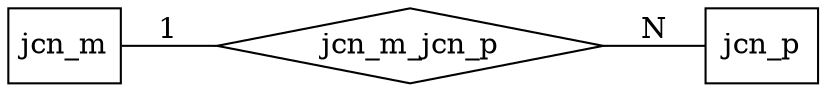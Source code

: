 digraph G {
	rankdir=LR;
	node [shape=box];
	edge [arrowhead=none];
	
	jcn_m [texlbl="\graphicspath{{/home/jmfernandez/projects/BLUEPRINT/model/schema+tools/doc-templates/BLUEPRINT/icons/}} \arrayrulecolor{Black} \begin{tabular}{ c l }  \multicolumn{2}{c}{\textbf{\hyperref[tab:jcn_m]{\Large{}Exon Junction - Metadata File}}} \\ \hline \includegraphics[height=1.6ex]{pk.pdf} & \hyperref[column:jcn.m.analysis_id]{\textbf{analysis\_id}} \\  & \hyperref[column:jcn.m.alignment_algorithm]{alignment\_algorithm} \\  & \hyperref[column:jcn.m.analysis_group_id]{analysis\_group\_id} \\ \hyperref[column:sdata.sample.sample_id]{\includegraphics[height=1.6ex]{fk.pdf}} & \hyperref[column:jcn.m.analyzed_sample_id]{\textit{analyzed\_sample\_id}} \\  & \hyperref[column:jcn.m.assembly_version]{assembly\_version} \\  & \hyperref[column:jcn.m.data_status]{data\_status} \\  & \hyperref[column:jcn.m.experimental_group_id]{experimental\_group\_id} \\  & \hyperref[column:jcn.m.experimental_protocol]{\textcolor{gray}{experimental\_protocol}} \\  & \hyperref[column:jcn.m.note]{\textcolor{gray}{note}} \\  & \hyperref[column:jcn.m.other_analysis_algorithm]{\textcolor{gray}{other\_analysis\_algorithm}} \\  & \hyperref[column:jcn.m.platform]{platform} \\  & \hyperref[column:jcn.m.program_versions]{\textbf{\textcolor{gray}{program\_versions}}} \\  & \hyperref[column:jcn.m.raw_data_accession]{\textcolor{gray}{raw\_data\_accession}} \\  & \hyperref[column:jcn.m.raw_data_repository]{raw\_data\_repository} \\  & \hyperref[column:jcn.m.seq_coverage]{\textcolor{gray}{seq\_coverage}} \end{tabular}",style="top color=jcn_m,rounded corners,drop shadow",margin="-0.2,0"];
	jcn_p [texlbl="\graphicspath{{/home/jmfernandez/projects/BLUEPRINT/model/schema+tools/doc-templates/BLUEPRINT/icons/}} \arrayrulecolor{Black} \begin{tabular}{ c l }  \multicolumn{2}{c}{\textbf{\hyperref[tab:jcn_p]{\Large{}Exon Junction - Primary Analysis File}}} \\ \hline \hyperref[column:jcn.m.analysis_id]{\includegraphics[height=1.6ex]{fkpk.pdf}} & \hyperref[column:jcn.p.analysis_id]{\textit{\textbf{analysis\_id}}} \\ \includegraphics[height=1.6ex]{pk.pdf} & \hyperref[column:jcn.p.junction_id]{\textbf{junction\_id}} \\  & \hyperref[column:jcn.p.chromosome]{chromosome} \\  & \hyperref[column:jcn.p.chromosome_end]{chromosome\_end} \\  & \hyperref[column:jcn.p.chromosome_start]{chromosome\_start} \\  & \hyperref[column:jcn.p.chromosome_strand]{\textcolor{gray}{chromosome\_strand}} \\  & \hyperref[column:jcn.p.exon1_chromosome]{exon1\_chromosome} \\  & \hyperref[column:jcn.p.exon1_end]{exon1\_end} \\  & \hyperref[column:jcn.p.exon1_number_bases]{exon1\_number\_bases} \\  & \hyperref[column:jcn.p.exon1_strand]{\textcolor{gray}{exon1\_strand}} \\  & \hyperref[column:jcn.p.exon2_chromosome]{exon2\_chromosome} \\  & \hyperref[column:jcn.p.exon2_number_bases]{exon2\_number\_bases} \\  & \hyperref[column:jcn.p.exon2_start]{exon2\_start} \\  & \hyperref[column:jcn.p.exon2_strand]{\textcolor{gray}{exon2\_strand}} \\  & \hyperref[column:jcn.p.gene1_stable_id]{gene1\_stable\_id} \\  & \hyperref[column:jcn.p.gene2_stable_id]{\textcolor{gray}{gene2\_stable\_id}} \\  & \hyperref[column:jcn.p.is_fusion_gene]{\textcolor{gray}{is\_fusion\_gene}} \\  & \hyperref[column:jcn.p.is_novel_splice_form]{\textcolor{gray}{is\_novel\_splice\_form}} \\  & \hyperref[column:jcn.p.junction_read_count]{junction\_read\_count} \\  & \hyperref[column:jcn.p.junction_seq]{\textcolor{gray}{junction\_seq}} \\  & \hyperref[column:jcn.p.junction_type]{\textcolor{gray}{junction\_type}} \\  & \hyperref[column:jcn.p.note]{\textcolor{gray}{note}} \\  & \hyperref[column:jcn.p.probability]{\textcolor{gray}{probability}} \\  & \hyperref[column:jcn.p.quality_score]{\textcolor{gray}{quality\_score}} \\  & \hyperref[column:jcn.p.validation_platform]{\textcolor{gray}{validation\_platform}} \\  & \hyperref[column:jcn.p.validation_status]{validation\_status} \end{tabular}",style="top color=jcn_p,rounded corners,drop shadow,double distance=2pt",margin="-0.2,0"];
	
	node [shape=diamond, texlbl="Relationship"];
	
	
	jcn_m_jcn_p [style="top color=jcn_p,drop shadow,double distance=2pt"];
	jcn_m -> jcn_m_jcn_p [label="1"];
	jcn_m_jcn_p -> jcn_p [label="N",style=",double distance=2pt"];
}
